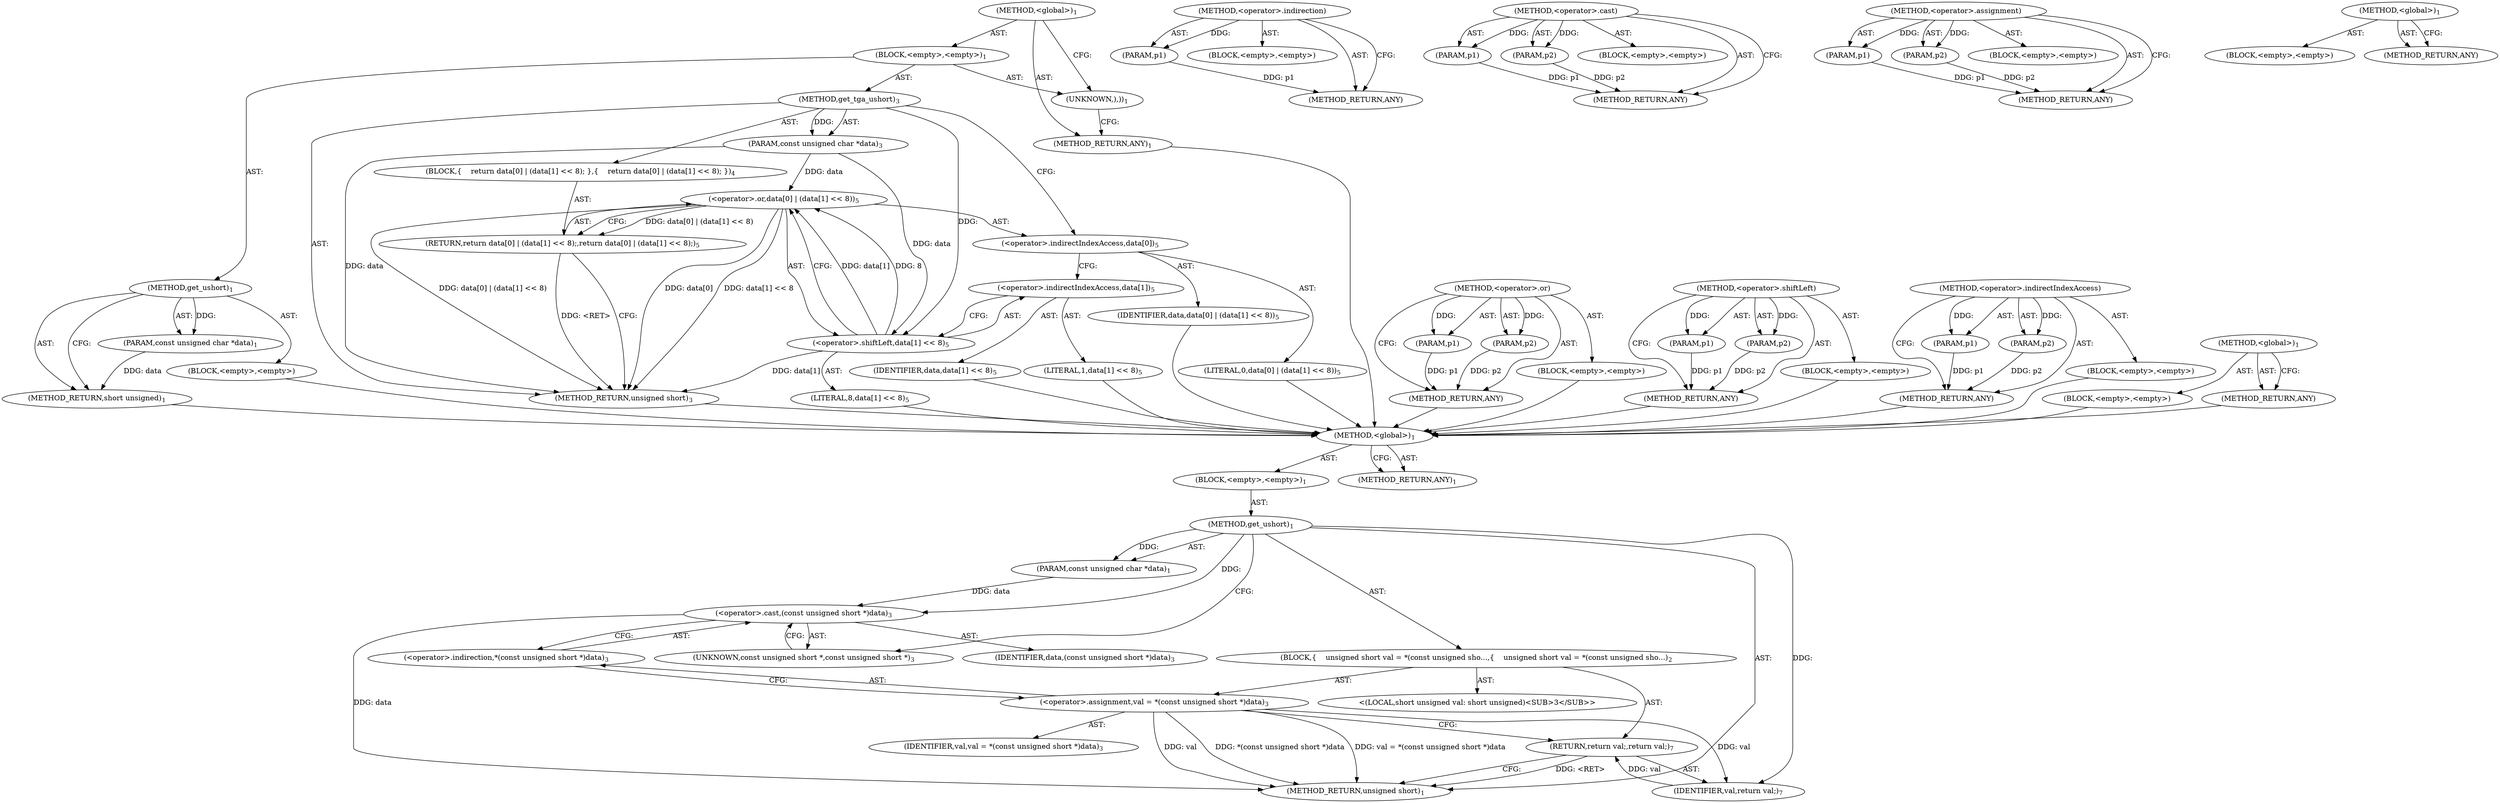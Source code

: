 digraph "get_tga_ushort" {
vulnerable_6 [label=<(METHOD,&lt;global&gt;)<SUB>1</SUB>>];
vulnerable_7 [label=<(BLOCK,&lt;empty&gt;,&lt;empty&gt;)<SUB>1</SUB>>];
vulnerable_8 [label=<(METHOD,get_ushort)<SUB>1</SUB>>];
vulnerable_9 [label=<(PARAM,const unsigned char *data)<SUB>1</SUB>>];
vulnerable_10 [label=<(BLOCK,{
    unsigned short val = *(const unsigned sho...,{
    unsigned short val = *(const unsigned sho...)<SUB>2</SUB>>];
vulnerable_11 [label="<(LOCAL,short unsigned val: short unsigned)<SUB>3</SUB>>"];
vulnerable_12 [label=<(&lt;operator&gt;.assignment,val = *(const unsigned short *)data)<SUB>3</SUB>>];
vulnerable_13 [label=<(IDENTIFIER,val,val = *(const unsigned short *)data)<SUB>3</SUB>>];
vulnerable_14 [label=<(&lt;operator&gt;.indirection,*(const unsigned short *)data)<SUB>3</SUB>>];
vulnerable_15 [label=<(&lt;operator&gt;.cast,(const unsigned short *)data)<SUB>3</SUB>>];
vulnerable_16 [label=<(UNKNOWN,const unsigned short *,const unsigned short *)<SUB>3</SUB>>];
vulnerable_17 [label=<(IDENTIFIER,data,(const unsigned short *)data)<SUB>3</SUB>>];
vulnerable_18 [label=<(RETURN,return val;,return val;)<SUB>7</SUB>>];
vulnerable_19 [label=<(IDENTIFIER,val,return val;)<SUB>7</SUB>>];
vulnerable_20 [label=<(METHOD_RETURN,unsigned short)<SUB>1</SUB>>];
vulnerable_22 [label=<(METHOD_RETURN,ANY)<SUB>1</SUB>>];
vulnerable_46 [label=<(METHOD,&lt;operator&gt;.indirection)>];
vulnerable_47 [label=<(PARAM,p1)>];
vulnerable_48 [label=<(BLOCK,&lt;empty&gt;,&lt;empty&gt;)>];
vulnerable_49 [label=<(METHOD_RETURN,ANY)>];
vulnerable_50 [label=<(METHOD,&lt;operator&gt;.cast)>];
vulnerable_51 [label=<(PARAM,p1)>];
vulnerable_52 [label=<(PARAM,p2)>];
vulnerable_53 [label=<(BLOCK,&lt;empty&gt;,&lt;empty&gt;)>];
vulnerable_54 [label=<(METHOD_RETURN,ANY)>];
vulnerable_41 [label=<(METHOD,&lt;operator&gt;.assignment)>];
vulnerable_42 [label=<(PARAM,p1)>];
vulnerable_43 [label=<(PARAM,p2)>];
vulnerable_44 [label=<(BLOCK,&lt;empty&gt;,&lt;empty&gt;)>];
vulnerable_45 [label=<(METHOD_RETURN,ANY)>];
vulnerable_35 [label=<(METHOD,&lt;global&gt;)<SUB>1</SUB>>];
vulnerable_36 [label=<(BLOCK,&lt;empty&gt;,&lt;empty&gt;)>];
vulnerable_37 [label=<(METHOD_RETURN,ANY)>];
fixed_6 [label=<(METHOD,&lt;global&gt;)<SUB>1</SUB>>];
fixed_7 [label=<(BLOCK,&lt;empty&gt;,&lt;empty&gt;)<SUB>1</SUB>>];
fixed_8 [label=<(METHOD,get_ushort)<SUB>1</SUB>>];
fixed_9 [label=<(PARAM,const unsigned char *data)<SUB>1</SUB>>];
fixed_10 [label=<(BLOCK,&lt;empty&gt;,&lt;empty&gt;)>];
fixed_11 [label=<(METHOD_RETURN,short unsigned)<SUB>1</SUB>>];
fixed_13 [label=<(UNKNOWN,),))<SUB>1</SUB>>];
fixed_14 [label=<(METHOD,get_tga_ushort)<SUB>3</SUB>>];
fixed_15 [label=<(PARAM,const unsigned char *data)<SUB>3</SUB>>];
fixed_16 [label=<(BLOCK,{
    return data[0] | (data[1] &lt;&lt; 8);
 },{
    return data[0] | (data[1] &lt;&lt; 8);
 })<SUB>4</SUB>>];
fixed_17 [label=<(RETURN,return data[0] | (data[1] &lt;&lt; 8);,return data[0] | (data[1] &lt;&lt; 8);)<SUB>5</SUB>>];
fixed_18 [label=<(&lt;operator&gt;.or,data[0] | (data[1] &lt;&lt; 8))<SUB>5</SUB>>];
fixed_19 [label=<(&lt;operator&gt;.indirectIndexAccess,data[0])<SUB>5</SUB>>];
fixed_20 [label=<(IDENTIFIER,data,data[0] | (data[1] &lt;&lt; 8))<SUB>5</SUB>>];
fixed_21 [label=<(LITERAL,0,data[0] | (data[1] &lt;&lt; 8))<SUB>5</SUB>>];
fixed_22 [label=<(&lt;operator&gt;.shiftLeft,data[1] &lt;&lt; 8)<SUB>5</SUB>>];
fixed_23 [label=<(&lt;operator&gt;.indirectIndexAccess,data[1])<SUB>5</SUB>>];
fixed_24 [label=<(IDENTIFIER,data,data[1] &lt;&lt; 8)<SUB>5</SUB>>];
fixed_25 [label=<(LITERAL,1,data[1] &lt;&lt; 8)<SUB>5</SUB>>];
fixed_26 [label=<(LITERAL,8,data[1] &lt;&lt; 8)<SUB>5</SUB>>];
fixed_27 [label=<(METHOD_RETURN,unsigned short)<SUB>3</SUB>>];
fixed_29 [label=<(METHOD_RETURN,ANY)<SUB>1</SUB>>];
fixed_50 [label=<(METHOD,&lt;operator&gt;.or)>];
fixed_51 [label=<(PARAM,p1)>];
fixed_52 [label=<(PARAM,p2)>];
fixed_53 [label=<(BLOCK,&lt;empty&gt;,&lt;empty&gt;)>];
fixed_54 [label=<(METHOD_RETURN,ANY)>];
fixed_60 [label=<(METHOD,&lt;operator&gt;.shiftLeft)>];
fixed_61 [label=<(PARAM,p1)>];
fixed_62 [label=<(PARAM,p2)>];
fixed_63 [label=<(BLOCK,&lt;empty&gt;,&lt;empty&gt;)>];
fixed_64 [label=<(METHOD_RETURN,ANY)>];
fixed_55 [label=<(METHOD,&lt;operator&gt;.indirectIndexAccess)>];
fixed_56 [label=<(PARAM,p1)>];
fixed_57 [label=<(PARAM,p2)>];
fixed_58 [label=<(BLOCK,&lt;empty&gt;,&lt;empty&gt;)>];
fixed_59 [label=<(METHOD_RETURN,ANY)>];
fixed_44 [label=<(METHOD,&lt;global&gt;)<SUB>1</SUB>>];
fixed_45 [label=<(BLOCK,&lt;empty&gt;,&lt;empty&gt;)>];
fixed_46 [label=<(METHOD_RETURN,ANY)>];
vulnerable_6 -> vulnerable_7  [key=0, label="AST: "];
vulnerable_6 -> vulnerable_22  [key=0, label="AST: "];
vulnerable_6 -> vulnerable_22  [key=1, label="CFG: "];
vulnerable_7 -> vulnerable_8  [key=0, label="AST: "];
vulnerable_8 -> vulnerable_9  [key=0, label="AST: "];
vulnerable_8 -> vulnerable_9  [key=1, label="DDG: "];
vulnerable_8 -> vulnerable_10  [key=0, label="AST: "];
vulnerable_8 -> vulnerable_20  [key=0, label="AST: "];
vulnerable_8 -> vulnerable_16  [key=0, label="CFG: "];
vulnerable_8 -> vulnerable_19  [key=0, label="DDG: "];
vulnerable_8 -> vulnerable_15  [key=0, label="DDG: "];
vulnerable_9 -> vulnerable_15  [key=0, label="DDG: data"];
vulnerable_10 -> vulnerable_11  [key=0, label="AST: "];
vulnerable_10 -> vulnerable_12  [key=0, label="AST: "];
vulnerable_10 -> vulnerable_18  [key=0, label="AST: "];
vulnerable_12 -> vulnerable_13  [key=0, label="AST: "];
vulnerable_12 -> vulnerable_14  [key=0, label="AST: "];
vulnerable_12 -> vulnerable_18  [key=0, label="CFG: "];
vulnerable_12 -> vulnerable_20  [key=0, label="DDG: val"];
vulnerable_12 -> vulnerable_20  [key=1, label="DDG: *(const unsigned short *)data"];
vulnerable_12 -> vulnerable_20  [key=2, label="DDG: val = *(const unsigned short *)data"];
vulnerable_12 -> vulnerable_19  [key=0, label="DDG: val"];
vulnerable_14 -> vulnerable_15  [key=0, label="AST: "];
vulnerable_14 -> vulnerable_12  [key=0, label="CFG: "];
vulnerable_15 -> vulnerable_16  [key=0, label="AST: "];
vulnerable_15 -> vulnerable_17  [key=0, label="AST: "];
vulnerable_15 -> vulnerable_14  [key=0, label="CFG: "];
vulnerable_15 -> vulnerable_20  [key=0, label="DDG: data"];
vulnerable_16 -> vulnerable_15  [key=0, label="CFG: "];
vulnerable_18 -> vulnerable_19  [key=0, label="AST: "];
vulnerable_18 -> vulnerable_20  [key=0, label="CFG: "];
vulnerable_18 -> vulnerable_20  [key=1, label="DDG: &lt;RET&gt;"];
vulnerable_19 -> vulnerable_18  [key=0, label="DDG: val"];
vulnerable_46 -> vulnerable_47  [key=0, label="AST: "];
vulnerable_46 -> vulnerable_47  [key=1, label="DDG: "];
vulnerable_46 -> vulnerable_48  [key=0, label="AST: "];
vulnerable_46 -> vulnerable_49  [key=0, label="AST: "];
vulnerable_46 -> vulnerable_49  [key=1, label="CFG: "];
vulnerable_47 -> vulnerable_49  [key=0, label="DDG: p1"];
vulnerable_50 -> vulnerable_51  [key=0, label="AST: "];
vulnerable_50 -> vulnerable_51  [key=1, label="DDG: "];
vulnerable_50 -> vulnerable_53  [key=0, label="AST: "];
vulnerable_50 -> vulnerable_52  [key=0, label="AST: "];
vulnerable_50 -> vulnerable_52  [key=1, label="DDG: "];
vulnerable_50 -> vulnerable_54  [key=0, label="AST: "];
vulnerable_50 -> vulnerable_54  [key=1, label="CFG: "];
vulnerable_51 -> vulnerable_54  [key=0, label="DDG: p1"];
vulnerable_52 -> vulnerable_54  [key=0, label="DDG: p2"];
vulnerable_41 -> vulnerable_42  [key=0, label="AST: "];
vulnerable_41 -> vulnerable_42  [key=1, label="DDG: "];
vulnerable_41 -> vulnerable_44  [key=0, label="AST: "];
vulnerable_41 -> vulnerable_43  [key=0, label="AST: "];
vulnerable_41 -> vulnerable_43  [key=1, label="DDG: "];
vulnerable_41 -> vulnerable_45  [key=0, label="AST: "];
vulnerable_41 -> vulnerable_45  [key=1, label="CFG: "];
vulnerable_42 -> vulnerable_45  [key=0, label="DDG: p1"];
vulnerable_43 -> vulnerable_45  [key=0, label="DDG: p2"];
vulnerable_35 -> vulnerable_36  [key=0, label="AST: "];
vulnerable_35 -> vulnerable_37  [key=0, label="AST: "];
vulnerable_35 -> vulnerable_37  [key=1, label="CFG: "];
fixed_6 -> fixed_7  [key=0, label="AST: "];
fixed_6 -> fixed_29  [key=0, label="AST: "];
fixed_6 -> fixed_13  [key=0, label="CFG: "];
fixed_7 -> fixed_8  [key=0, label="AST: "];
fixed_7 -> fixed_13  [key=0, label="AST: "];
fixed_7 -> fixed_14  [key=0, label="AST: "];
fixed_8 -> fixed_9  [key=0, label="AST: "];
fixed_8 -> fixed_9  [key=1, label="DDG: "];
fixed_8 -> fixed_10  [key=0, label="AST: "];
fixed_8 -> fixed_11  [key=0, label="AST: "];
fixed_8 -> fixed_11  [key=1, label="CFG: "];
fixed_9 -> fixed_11  [key=0, label="DDG: data"];
fixed_10 -> vulnerable_6  [key=0];
fixed_11 -> vulnerable_6  [key=0];
fixed_13 -> fixed_29  [key=0, label="CFG: "];
fixed_14 -> fixed_15  [key=0, label="AST: "];
fixed_14 -> fixed_15  [key=1, label="DDG: "];
fixed_14 -> fixed_16  [key=0, label="AST: "];
fixed_14 -> fixed_27  [key=0, label="AST: "];
fixed_14 -> fixed_19  [key=0, label="CFG: "];
fixed_14 -> fixed_22  [key=0, label="DDG: "];
fixed_15 -> fixed_27  [key=0, label="DDG: data"];
fixed_15 -> fixed_18  [key=0, label="DDG: data"];
fixed_15 -> fixed_22  [key=0, label="DDG: data"];
fixed_16 -> fixed_17  [key=0, label="AST: "];
fixed_17 -> fixed_18  [key=0, label="AST: "];
fixed_17 -> fixed_27  [key=0, label="CFG: "];
fixed_17 -> fixed_27  [key=1, label="DDG: &lt;RET&gt;"];
fixed_18 -> fixed_19  [key=0, label="AST: "];
fixed_18 -> fixed_22  [key=0, label="AST: "];
fixed_18 -> fixed_17  [key=0, label="CFG: "];
fixed_18 -> fixed_17  [key=1, label="DDG: data[0] | (data[1] &lt;&lt; 8)"];
fixed_18 -> fixed_27  [key=0, label="DDG: data[0]"];
fixed_18 -> fixed_27  [key=1, label="DDG: data[1] &lt;&lt; 8"];
fixed_18 -> fixed_27  [key=2, label="DDG: data[0] | (data[1] &lt;&lt; 8)"];
fixed_19 -> fixed_20  [key=0, label="AST: "];
fixed_19 -> fixed_21  [key=0, label="AST: "];
fixed_19 -> fixed_23  [key=0, label="CFG: "];
fixed_20 -> vulnerable_6  [key=0];
fixed_21 -> vulnerable_6  [key=0];
fixed_22 -> fixed_23  [key=0, label="AST: "];
fixed_22 -> fixed_26  [key=0, label="AST: "];
fixed_22 -> fixed_18  [key=0, label="CFG: "];
fixed_22 -> fixed_18  [key=1, label="DDG: data[1]"];
fixed_22 -> fixed_18  [key=2, label="DDG: 8"];
fixed_22 -> fixed_27  [key=0, label="DDG: data[1]"];
fixed_23 -> fixed_24  [key=0, label="AST: "];
fixed_23 -> fixed_25  [key=0, label="AST: "];
fixed_23 -> fixed_22  [key=0, label="CFG: "];
fixed_24 -> vulnerable_6  [key=0];
fixed_25 -> vulnerable_6  [key=0];
fixed_26 -> vulnerable_6  [key=0];
fixed_27 -> vulnerable_6  [key=0];
fixed_29 -> vulnerable_6  [key=0];
fixed_50 -> fixed_51  [key=0, label="AST: "];
fixed_50 -> fixed_51  [key=1, label="DDG: "];
fixed_50 -> fixed_53  [key=0, label="AST: "];
fixed_50 -> fixed_52  [key=0, label="AST: "];
fixed_50 -> fixed_52  [key=1, label="DDG: "];
fixed_50 -> fixed_54  [key=0, label="AST: "];
fixed_50 -> fixed_54  [key=1, label="CFG: "];
fixed_51 -> fixed_54  [key=0, label="DDG: p1"];
fixed_52 -> fixed_54  [key=0, label="DDG: p2"];
fixed_53 -> vulnerable_6  [key=0];
fixed_54 -> vulnerable_6  [key=0];
fixed_60 -> fixed_61  [key=0, label="AST: "];
fixed_60 -> fixed_61  [key=1, label="DDG: "];
fixed_60 -> fixed_63  [key=0, label="AST: "];
fixed_60 -> fixed_62  [key=0, label="AST: "];
fixed_60 -> fixed_62  [key=1, label="DDG: "];
fixed_60 -> fixed_64  [key=0, label="AST: "];
fixed_60 -> fixed_64  [key=1, label="CFG: "];
fixed_61 -> fixed_64  [key=0, label="DDG: p1"];
fixed_62 -> fixed_64  [key=0, label="DDG: p2"];
fixed_63 -> vulnerable_6  [key=0];
fixed_64 -> vulnerable_6  [key=0];
fixed_55 -> fixed_56  [key=0, label="AST: "];
fixed_55 -> fixed_56  [key=1, label="DDG: "];
fixed_55 -> fixed_58  [key=0, label="AST: "];
fixed_55 -> fixed_57  [key=0, label="AST: "];
fixed_55 -> fixed_57  [key=1, label="DDG: "];
fixed_55 -> fixed_59  [key=0, label="AST: "];
fixed_55 -> fixed_59  [key=1, label="CFG: "];
fixed_56 -> fixed_59  [key=0, label="DDG: p1"];
fixed_57 -> fixed_59  [key=0, label="DDG: p2"];
fixed_58 -> vulnerable_6  [key=0];
fixed_59 -> vulnerable_6  [key=0];
fixed_44 -> fixed_45  [key=0, label="AST: "];
fixed_44 -> fixed_46  [key=0, label="AST: "];
fixed_44 -> fixed_46  [key=1, label="CFG: "];
fixed_45 -> vulnerable_6  [key=0];
fixed_46 -> vulnerable_6  [key=0];
}
